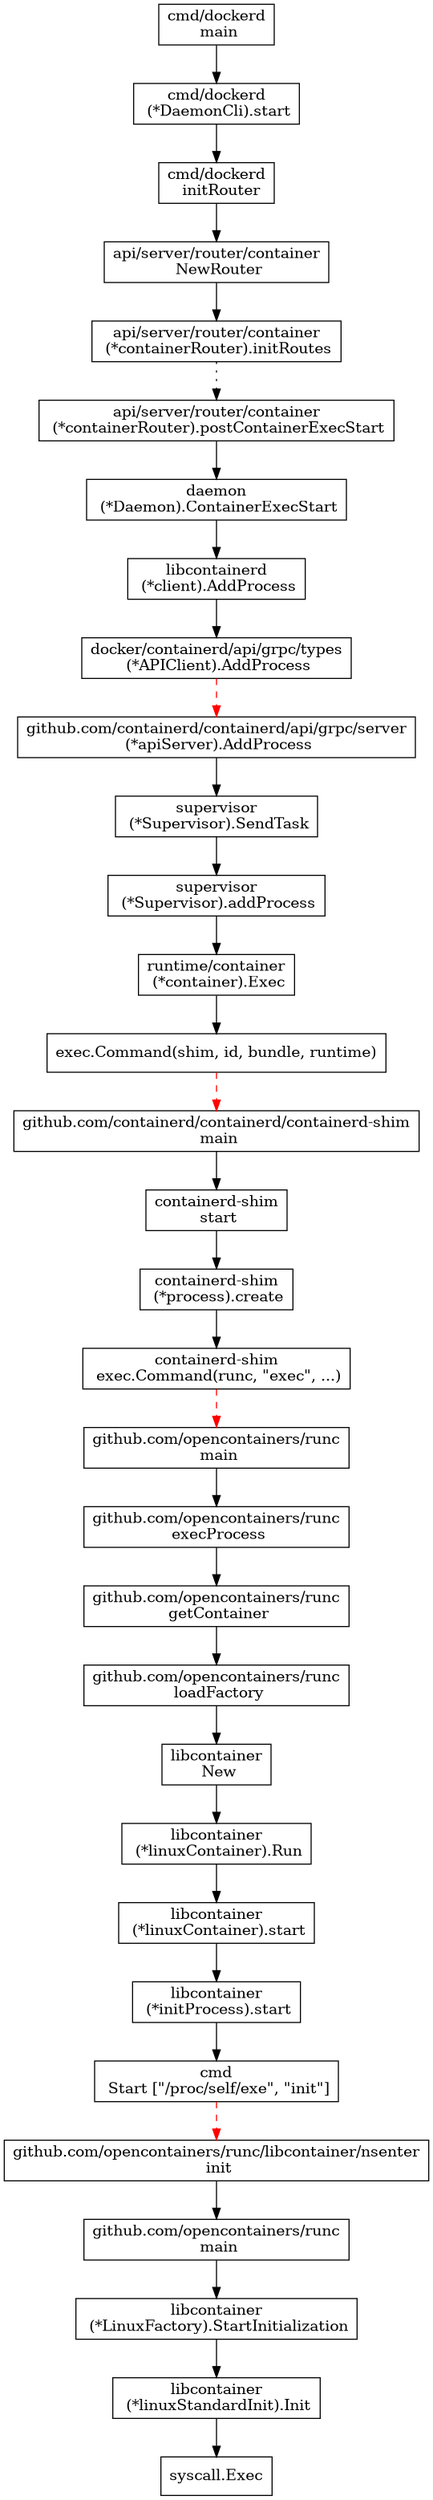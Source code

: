 @startdot
digraph docker_pull {
  node [shape=box]
  node1 [label = "cmd/dockerd\n main"]
  node2 [label = "cmd/dockerd\n (*DaemonCli).start"]
  node3 [label = "cmd/dockerd\n  initRouter"]
  node4 [label = "api/server/router/container\n NewRouter"]
  node5 [label = "api/server/router/container\n (*containerRouter).initRoutes"]
  node6 [label = "api/server/router/container\n (*containerRouter).postContainerExecStart"]
  node7 [label = "daemon\n (*Daemon).ContainerExecStart"]
  node8 [label = "libcontainerd\n (*client).AddProcess"]
  node9 [label = "docker/containerd/api/grpc/types\n (*APIClient).AddProcess"]

  node10 [label = "github.com/containerd/containerd/api/grpc/server\n (*apiServer).AddProcess"]
  node11 [label = "supervisor\n (*Supervisor).SendTask"]
  node12 [label = "supervisor\n (*Supervisor).addProcess"]
  node13 [label = "runtime/container\n (*container).Exec"]
  node14 [label = "exec.Command(shim, id, bundle, runtime)"]

  node20 [label = "github.com/containerd/containerd/containerd-shim\n main"]
  node21 [label = "containerd-shim\n start"]
  node22 [label = "containerd-shim\n (*process).create"]
  node23 [label = "containerd-shim\n exec.Command(runc, \"exec\", ...)"]

  node30 [label = "github.com/opencontainers/runc\n main"]
  node31 [label = "github.com/opencontainers/runc\n execProcess"]
  node32 [label = "github.com/opencontainers/runc\n getContainer"]
  node33 [label = "github.com/opencontainers/runc\n loadFactory"]
  node34 [label = "libcontainer\n New"]
  node35 [label = "libcontainer\n (*linuxContainer).Run"]
  node36 [label = "libcontainer\n (*linuxContainer).start"]
  node37 [label = "libcontainer\n (*initProcess).start"]
  node38 [label = "cmd\n Start [\"/proc/self/exe\", \"init\"]" ]

  node40 [label = "github.com/opencontainers/runc/libcontainer/nsenter\n init"]
  node41 [label = "github.com/opencontainers/runc\n main"]
  node42 [label = "libcontainer\n (*LinuxFactory).StartInitialization"]
  node43 [label = "libcontainer\n (*linuxStandardInit).Init"]
  node44 [label = "syscall.Exec"]

  node1 -> node2
  node2 -> node3 -> node4 -> node5 
  node5 -> node6 [style=dotted]
  node6 -> node7 -> node8 -> node9
  node9 -> node10 [color=red style=dashed]

  node10 -> node11 -> node12  -> node13 -> node14
  node14 -> node20 [color=red style=dashed]

  node20 -> node21 -> node22 -> node23
  node23 -> node30 [color=red style=dashed]

  node30 -> node31 -> node32 -> node33 -> node34 -> node35 -> node36 -> node37 -> node38
  node38 -> node40 [color=red style=dashed]

  node40 -> node41 -> node42 -> node43 -> node44
}
@enddot